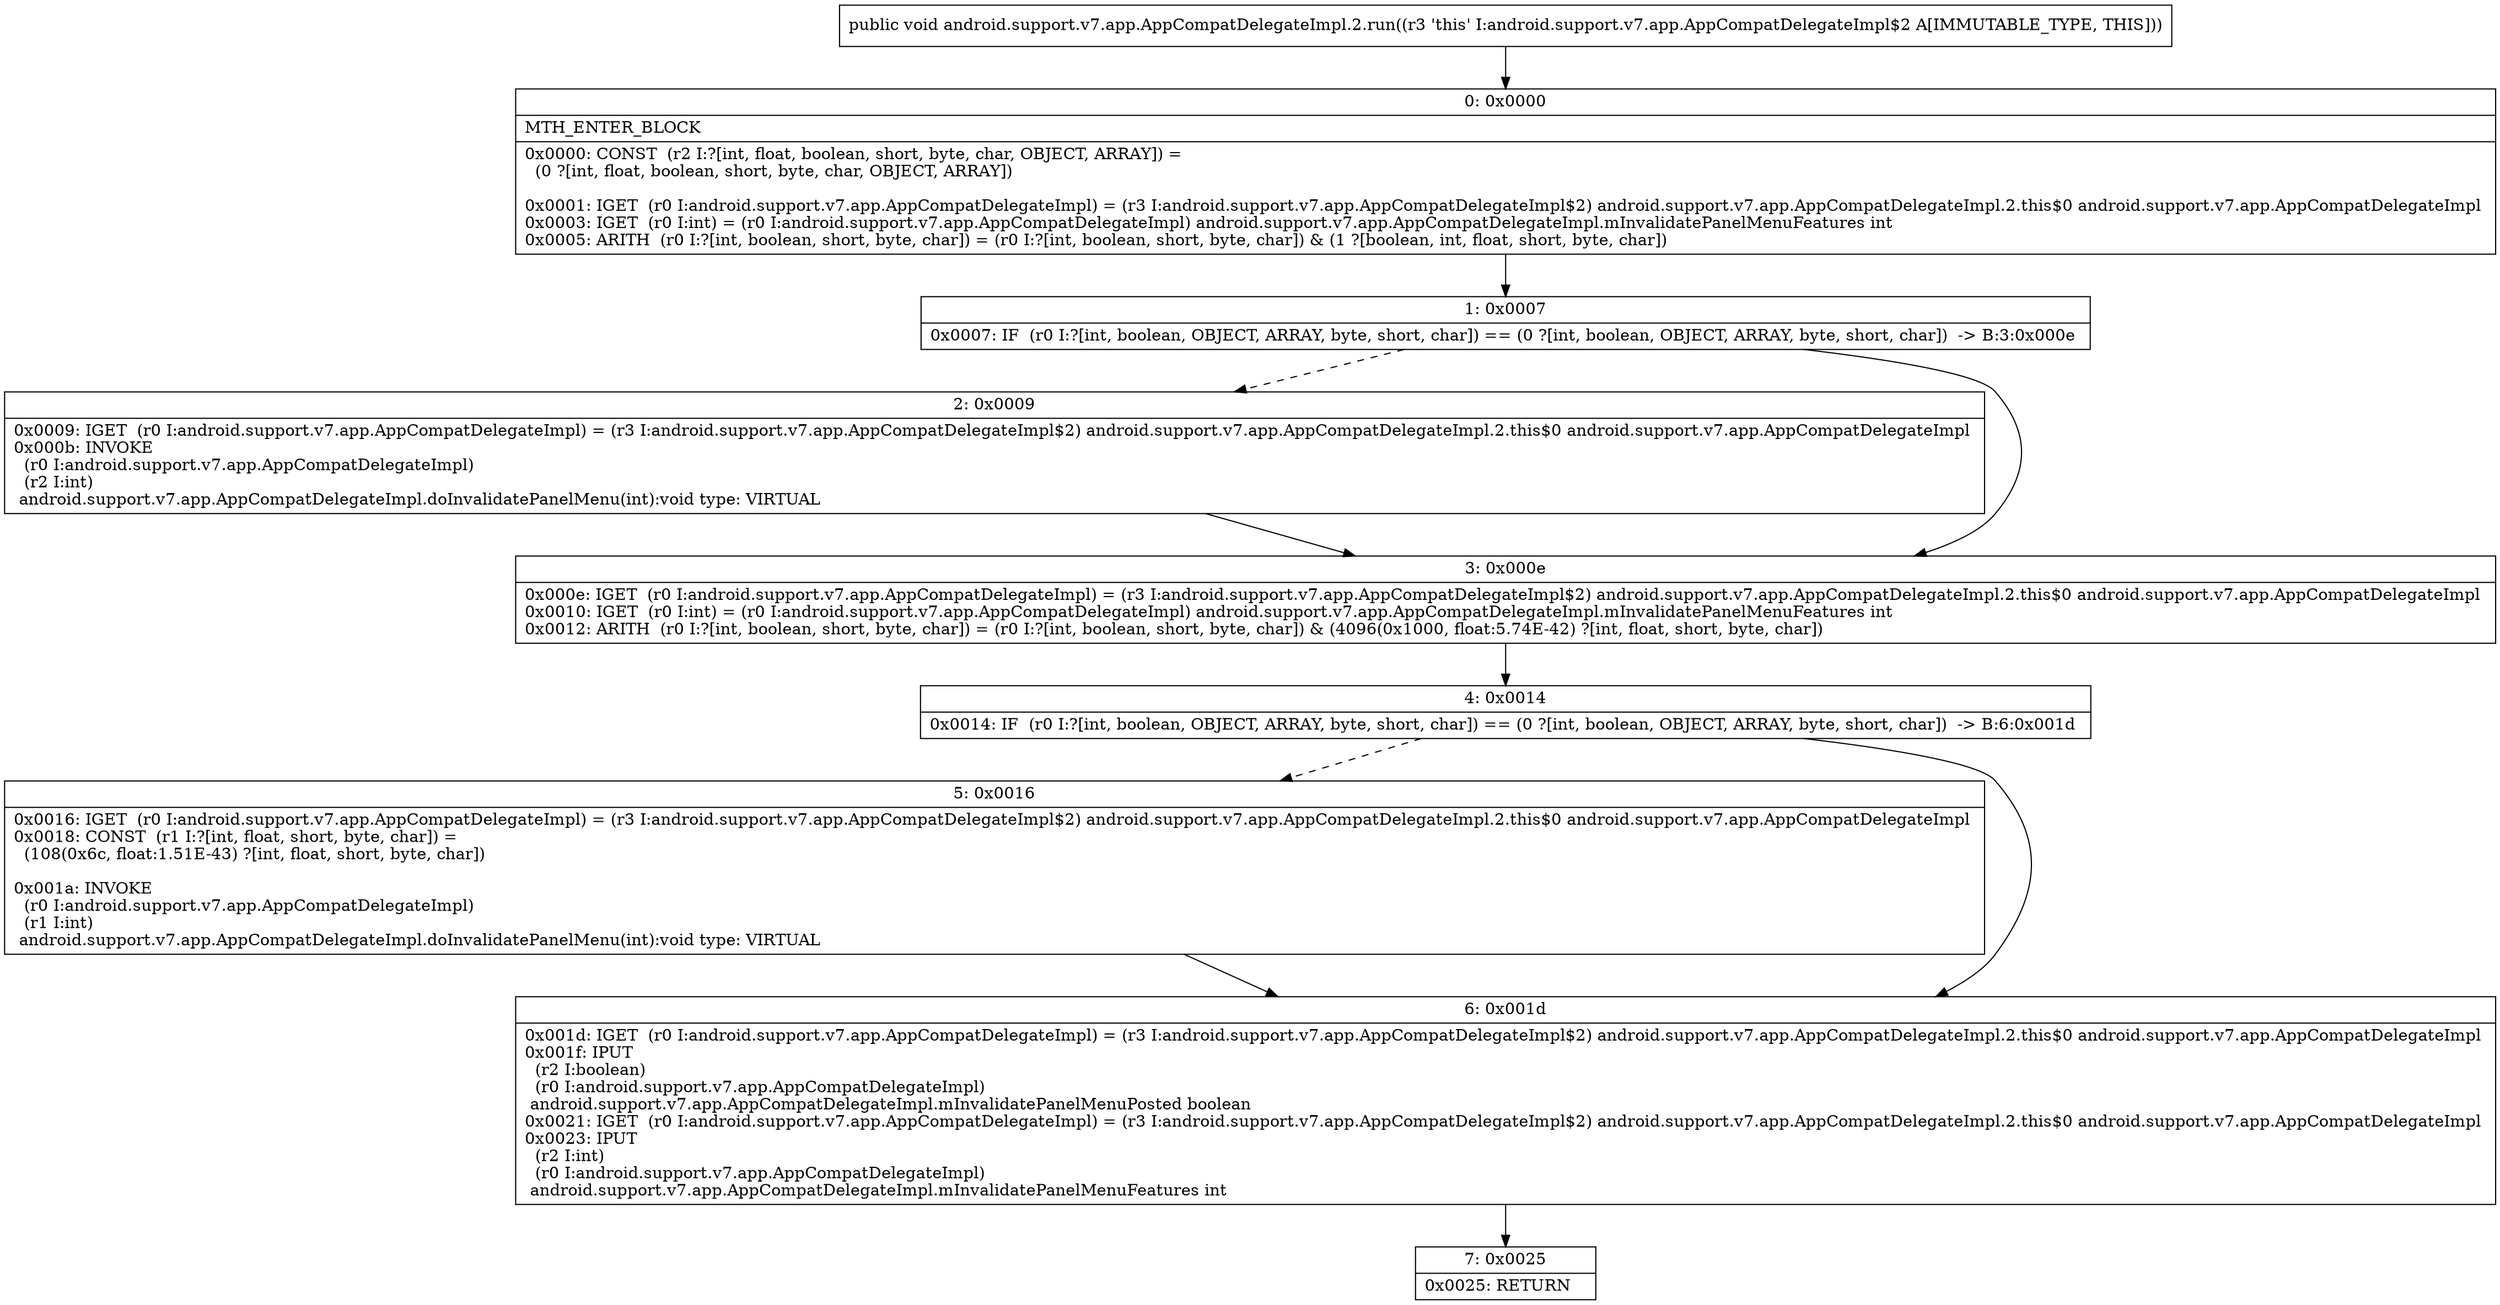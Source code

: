 digraph "CFG forandroid.support.v7.app.AppCompatDelegateImpl.2.run()V" {
Node_0 [shape=record,label="{0\:\ 0x0000|MTH_ENTER_BLOCK\l|0x0000: CONST  (r2 I:?[int, float, boolean, short, byte, char, OBJECT, ARRAY]) = \l  (0 ?[int, float, boolean, short, byte, char, OBJECT, ARRAY])\l \l0x0001: IGET  (r0 I:android.support.v7.app.AppCompatDelegateImpl) = (r3 I:android.support.v7.app.AppCompatDelegateImpl$2) android.support.v7.app.AppCompatDelegateImpl.2.this$0 android.support.v7.app.AppCompatDelegateImpl \l0x0003: IGET  (r0 I:int) = (r0 I:android.support.v7.app.AppCompatDelegateImpl) android.support.v7.app.AppCompatDelegateImpl.mInvalidatePanelMenuFeatures int \l0x0005: ARITH  (r0 I:?[int, boolean, short, byte, char]) = (r0 I:?[int, boolean, short, byte, char]) & (1 ?[boolean, int, float, short, byte, char]) \l}"];
Node_1 [shape=record,label="{1\:\ 0x0007|0x0007: IF  (r0 I:?[int, boolean, OBJECT, ARRAY, byte, short, char]) == (0 ?[int, boolean, OBJECT, ARRAY, byte, short, char])  \-\> B:3:0x000e \l}"];
Node_2 [shape=record,label="{2\:\ 0x0009|0x0009: IGET  (r0 I:android.support.v7.app.AppCompatDelegateImpl) = (r3 I:android.support.v7.app.AppCompatDelegateImpl$2) android.support.v7.app.AppCompatDelegateImpl.2.this$0 android.support.v7.app.AppCompatDelegateImpl \l0x000b: INVOKE  \l  (r0 I:android.support.v7.app.AppCompatDelegateImpl)\l  (r2 I:int)\l android.support.v7.app.AppCompatDelegateImpl.doInvalidatePanelMenu(int):void type: VIRTUAL \l}"];
Node_3 [shape=record,label="{3\:\ 0x000e|0x000e: IGET  (r0 I:android.support.v7.app.AppCompatDelegateImpl) = (r3 I:android.support.v7.app.AppCompatDelegateImpl$2) android.support.v7.app.AppCompatDelegateImpl.2.this$0 android.support.v7.app.AppCompatDelegateImpl \l0x0010: IGET  (r0 I:int) = (r0 I:android.support.v7.app.AppCompatDelegateImpl) android.support.v7.app.AppCompatDelegateImpl.mInvalidatePanelMenuFeatures int \l0x0012: ARITH  (r0 I:?[int, boolean, short, byte, char]) = (r0 I:?[int, boolean, short, byte, char]) & (4096(0x1000, float:5.74E\-42) ?[int, float, short, byte, char]) \l}"];
Node_4 [shape=record,label="{4\:\ 0x0014|0x0014: IF  (r0 I:?[int, boolean, OBJECT, ARRAY, byte, short, char]) == (0 ?[int, boolean, OBJECT, ARRAY, byte, short, char])  \-\> B:6:0x001d \l}"];
Node_5 [shape=record,label="{5\:\ 0x0016|0x0016: IGET  (r0 I:android.support.v7.app.AppCompatDelegateImpl) = (r3 I:android.support.v7.app.AppCompatDelegateImpl$2) android.support.v7.app.AppCompatDelegateImpl.2.this$0 android.support.v7.app.AppCompatDelegateImpl \l0x0018: CONST  (r1 I:?[int, float, short, byte, char]) = \l  (108(0x6c, float:1.51E\-43) ?[int, float, short, byte, char])\l \l0x001a: INVOKE  \l  (r0 I:android.support.v7.app.AppCompatDelegateImpl)\l  (r1 I:int)\l android.support.v7.app.AppCompatDelegateImpl.doInvalidatePanelMenu(int):void type: VIRTUAL \l}"];
Node_6 [shape=record,label="{6\:\ 0x001d|0x001d: IGET  (r0 I:android.support.v7.app.AppCompatDelegateImpl) = (r3 I:android.support.v7.app.AppCompatDelegateImpl$2) android.support.v7.app.AppCompatDelegateImpl.2.this$0 android.support.v7.app.AppCompatDelegateImpl \l0x001f: IPUT  \l  (r2 I:boolean)\l  (r0 I:android.support.v7.app.AppCompatDelegateImpl)\l android.support.v7.app.AppCompatDelegateImpl.mInvalidatePanelMenuPosted boolean \l0x0021: IGET  (r0 I:android.support.v7.app.AppCompatDelegateImpl) = (r3 I:android.support.v7.app.AppCompatDelegateImpl$2) android.support.v7.app.AppCompatDelegateImpl.2.this$0 android.support.v7.app.AppCompatDelegateImpl \l0x0023: IPUT  \l  (r2 I:int)\l  (r0 I:android.support.v7.app.AppCompatDelegateImpl)\l android.support.v7.app.AppCompatDelegateImpl.mInvalidatePanelMenuFeatures int \l}"];
Node_7 [shape=record,label="{7\:\ 0x0025|0x0025: RETURN   \l}"];
MethodNode[shape=record,label="{public void android.support.v7.app.AppCompatDelegateImpl.2.run((r3 'this' I:android.support.v7.app.AppCompatDelegateImpl$2 A[IMMUTABLE_TYPE, THIS])) }"];
MethodNode -> Node_0;
Node_0 -> Node_1;
Node_1 -> Node_2[style=dashed];
Node_1 -> Node_3;
Node_2 -> Node_3;
Node_3 -> Node_4;
Node_4 -> Node_5[style=dashed];
Node_4 -> Node_6;
Node_5 -> Node_6;
Node_6 -> Node_7;
}

